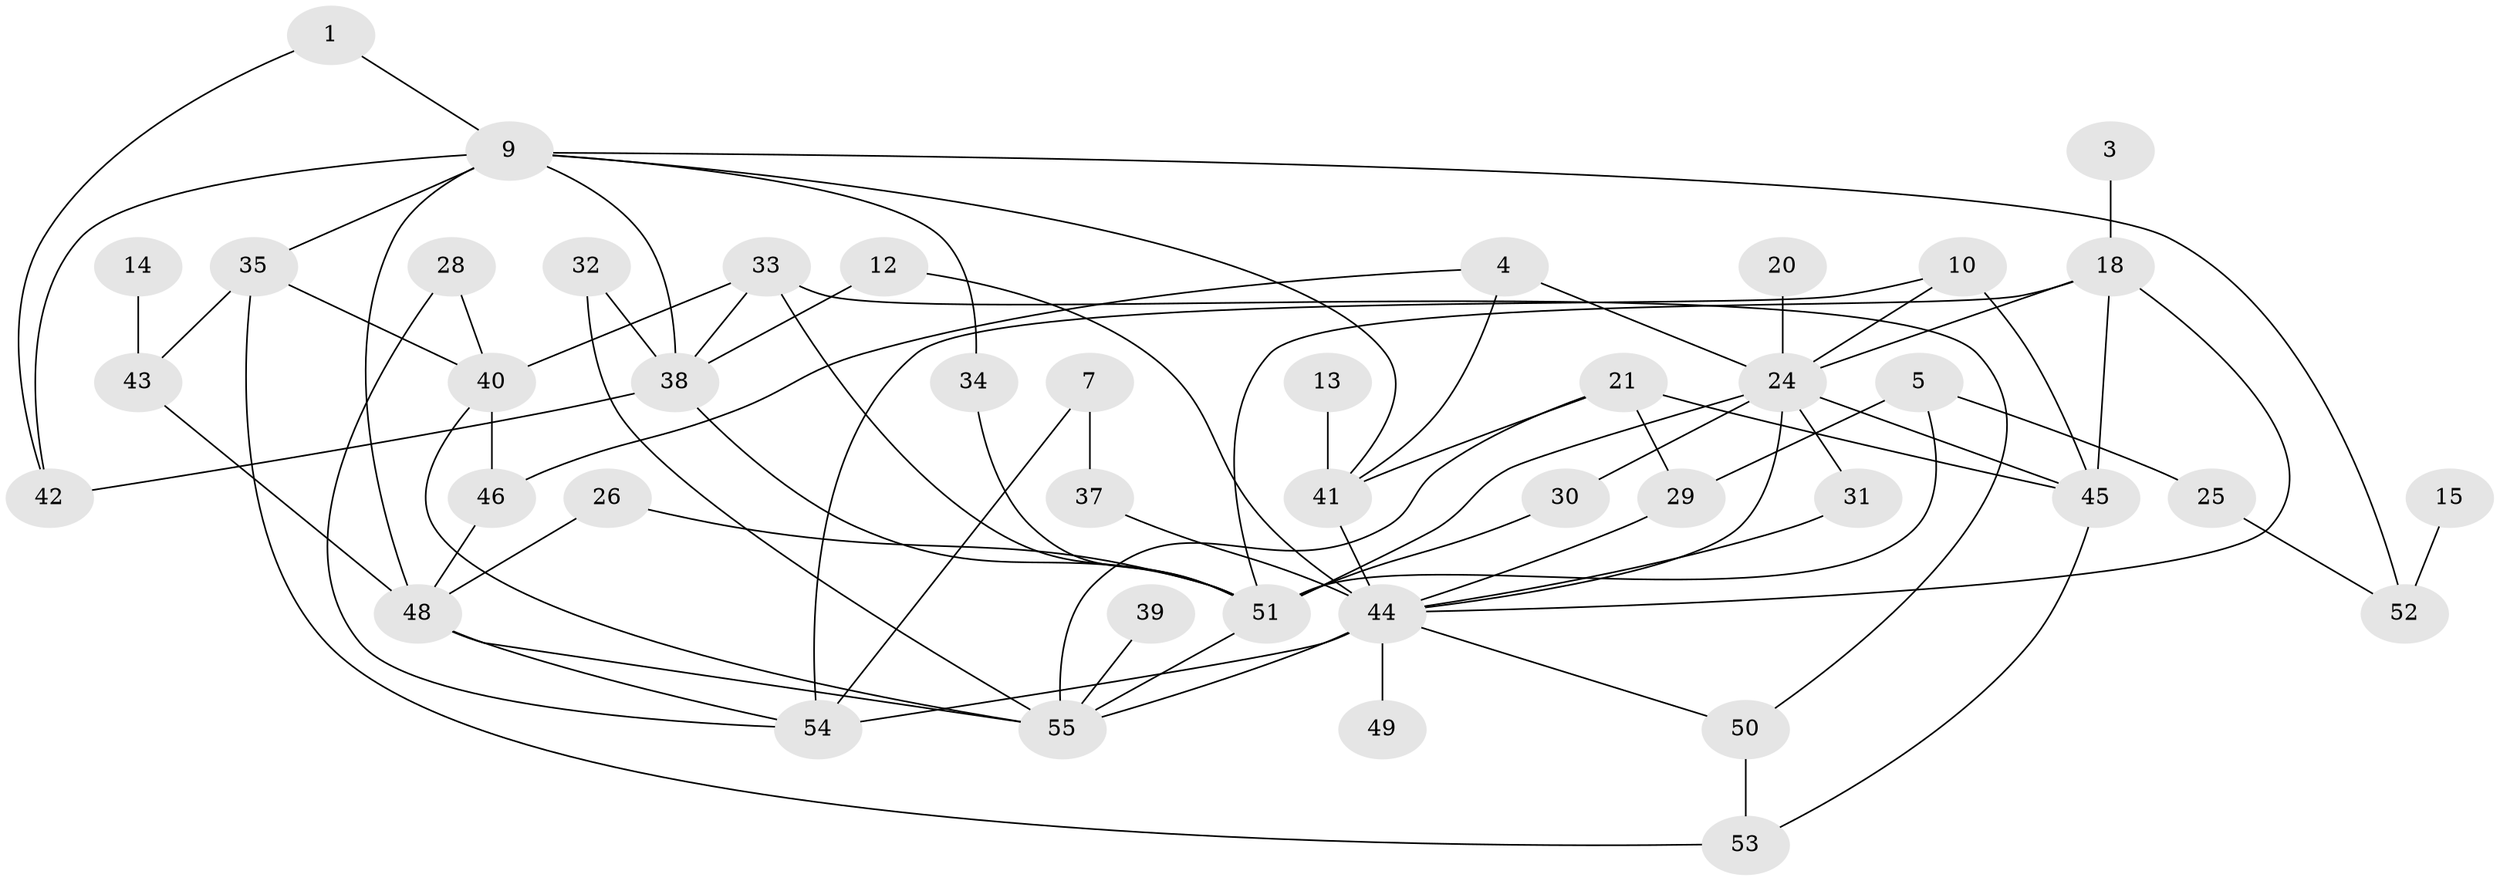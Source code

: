 // original degree distribution, {2: 0.3090909090909091, 6: 0.03636363636363636, 1: 0.16363636363636364, 3: 0.18181818181818182, 0: 0.10909090909090909, 4: 0.14545454545454545, 8: 0.01818181818181818, 5: 0.02727272727272727, 7: 0.00909090909090909}
// Generated by graph-tools (version 1.1) at 2025/49/03/09/25 03:49:14]
// undirected, 43 vertices, 76 edges
graph export_dot {
graph [start="1"]
  node [color=gray90,style=filled];
  1;
  3;
  4;
  5;
  7;
  9;
  10;
  12;
  13;
  14;
  15;
  18;
  20;
  21;
  24;
  25;
  26;
  28;
  29;
  30;
  31;
  32;
  33;
  34;
  35;
  37;
  38;
  39;
  40;
  41;
  42;
  43;
  44;
  45;
  46;
  48;
  49;
  50;
  51;
  52;
  53;
  54;
  55;
  1 -- 9 [weight=1.0];
  1 -- 42 [weight=1.0];
  3 -- 18 [weight=1.0];
  4 -- 24 [weight=1.0];
  4 -- 41 [weight=1.0];
  4 -- 46 [weight=1.0];
  5 -- 25 [weight=1.0];
  5 -- 29 [weight=1.0];
  5 -- 51 [weight=1.0];
  7 -- 37 [weight=1.0];
  7 -- 54 [weight=1.0];
  9 -- 34 [weight=1.0];
  9 -- 35 [weight=1.0];
  9 -- 38 [weight=1.0];
  9 -- 41 [weight=1.0];
  9 -- 42 [weight=1.0];
  9 -- 48 [weight=1.0];
  9 -- 52 [weight=1.0];
  10 -- 24 [weight=1.0];
  10 -- 45 [weight=2.0];
  10 -- 54 [weight=1.0];
  12 -- 38 [weight=1.0];
  12 -- 44 [weight=1.0];
  13 -- 41 [weight=1.0];
  14 -- 43 [weight=1.0];
  15 -- 52 [weight=2.0];
  18 -- 24 [weight=1.0];
  18 -- 44 [weight=1.0];
  18 -- 45 [weight=1.0];
  18 -- 51 [weight=1.0];
  20 -- 24 [weight=1.0];
  21 -- 29 [weight=1.0];
  21 -- 41 [weight=1.0];
  21 -- 45 [weight=1.0];
  21 -- 55 [weight=1.0];
  24 -- 30 [weight=1.0];
  24 -- 31 [weight=1.0];
  24 -- 44 [weight=1.0];
  24 -- 45 [weight=1.0];
  24 -- 51 [weight=1.0];
  25 -- 52 [weight=1.0];
  26 -- 48 [weight=1.0];
  26 -- 51 [weight=1.0];
  28 -- 40 [weight=1.0];
  28 -- 54 [weight=1.0];
  29 -- 44 [weight=1.0];
  30 -- 51 [weight=1.0];
  31 -- 44 [weight=1.0];
  32 -- 38 [weight=1.0];
  32 -- 55 [weight=1.0];
  33 -- 38 [weight=1.0];
  33 -- 40 [weight=1.0];
  33 -- 50 [weight=1.0];
  33 -- 51 [weight=1.0];
  34 -- 51 [weight=1.0];
  35 -- 40 [weight=1.0];
  35 -- 43 [weight=1.0];
  35 -- 53 [weight=1.0];
  37 -- 44 [weight=1.0];
  38 -- 42 [weight=1.0];
  38 -- 51 [weight=1.0];
  39 -- 55 [weight=1.0];
  40 -- 46 [weight=1.0];
  40 -- 55 [weight=1.0];
  41 -- 44 [weight=1.0];
  43 -- 48 [weight=1.0];
  44 -- 49 [weight=1.0];
  44 -- 50 [weight=1.0];
  44 -- 54 [weight=1.0];
  44 -- 55 [weight=2.0];
  45 -- 53 [weight=1.0];
  46 -- 48 [weight=1.0];
  48 -- 54 [weight=1.0];
  48 -- 55 [weight=2.0];
  50 -- 53 [weight=1.0];
  51 -- 55 [weight=1.0];
}

